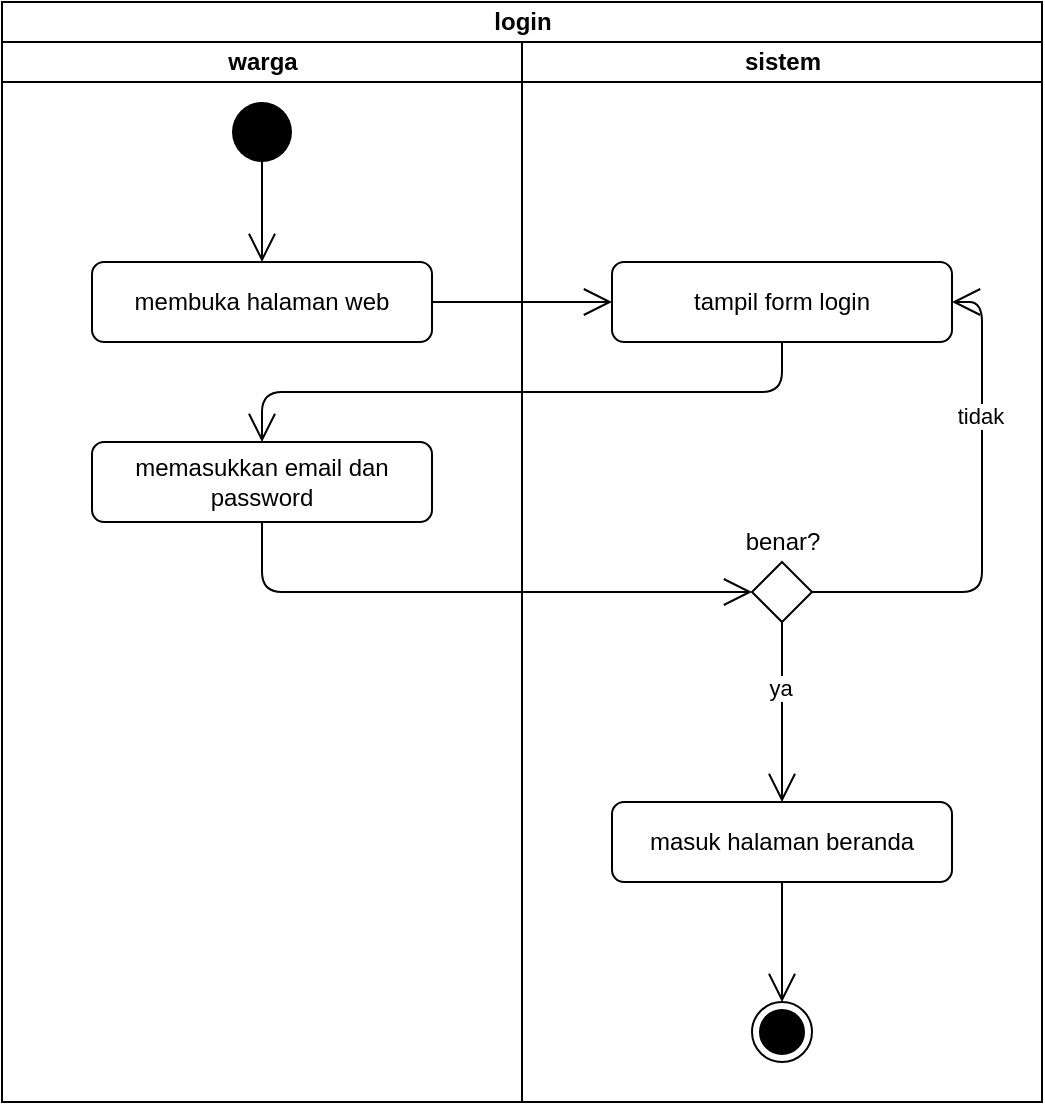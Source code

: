 <mxfile version="13.10.6" type="github" pages="3">
  <diagram id="P1l4AtwmSs6WYeQG2Cq-" name="login">
    <mxGraphModel dx="865" dy="463" grid="1" gridSize="10" guides="1" tooltips="1" connect="1" arrows="1" fold="1" page="1" pageScale="1" pageWidth="827" pageHeight="1169" math="0" shadow="0">
      <root>
        <mxCell id="0" />
        <mxCell id="1" parent="0" />
        <mxCell id="mSNc6DCKcYe2GIicLUqM-34" value="login" style="swimlane;html=1;childLayout=stackLayout;resizeParent=1;resizeParentMax=0;startSize=20;" vertex="1" parent="1">
          <mxGeometry x="270" y="250" width="520" height="550" as="geometry">
            <mxRectangle x="270" y="250" width="60" height="20" as="alternateBounds" />
          </mxGeometry>
        </mxCell>
        <mxCell id="mSNc6DCKcYe2GIicLUqM-35" value="warga" style="swimlane;html=1;startSize=20;" vertex="1" parent="mSNc6DCKcYe2GIicLUqM-34">
          <mxGeometry y="20" width="260" height="530" as="geometry" />
        </mxCell>
        <mxCell id="mSNc6DCKcYe2GIicLUqM-1" value="" style="ellipse;fillColor=#000000;strokeColor=none;" vertex="1" parent="mSNc6DCKcYe2GIicLUqM-35">
          <mxGeometry x="115" y="30" width="30" height="30" as="geometry" />
        </mxCell>
        <mxCell id="mSNc6DCKcYe2GIicLUqM-4" value="" style="endArrow=open;endFill=1;endSize=12;html=1;exitX=0.5;exitY=1;exitDx=0;exitDy=0;entryX=0.5;entryY=0;entryDx=0;entryDy=0;" edge="1" parent="mSNc6DCKcYe2GIicLUqM-35" source="mSNc6DCKcYe2GIicLUqM-1" target="mSNc6DCKcYe2GIicLUqM-3">
          <mxGeometry width="160" relative="1" as="geometry">
            <mxPoint x="105" y="280" as="sourcePoint" />
            <mxPoint x="130" y="110" as="targetPoint" />
          </mxGeometry>
        </mxCell>
        <mxCell id="mSNc6DCKcYe2GIicLUqM-3" value="membuka halaman web" style="shape=rect;html=1;rounded=1;whiteSpace=wrap;align=center;" vertex="1" parent="mSNc6DCKcYe2GIicLUqM-35">
          <mxGeometry x="45" y="110" width="170" height="40" as="geometry" />
        </mxCell>
        <mxCell id="mSNc6DCKcYe2GIicLUqM-7" value="memasukkan email dan password" style="shape=rect;html=1;rounded=1;whiteSpace=wrap;align=center;" vertex="1" parent="mSNc6DCKcYe2GIicLUqM-35">
          <mxGeometry x="45" y="200" width="170" height="40" as="geometry" />
        </mxCell>
        <mxCell id="mSNc6DCKcYe2GIicLUqM-36" value="sistem" style="swimlane;html=1;startSize=20;" vertex="1" parent="mSNc6DCKcYe2GIicLUqM-34">
          <mxGeometry x="260" y="20" width="260" height="530" as="geometry" />
        </mxCell>
        <mxCell id="mSNc6DCKcYe2GIicLUqM-38" value="tampil form login" style="shape=rect;html=1;rounded=1;whiteSpace=wrap;align=center;" vertex="1" parent="mSNc6DCKcYe2GIicLUqM-36">
          <mxGeometry x="45" y="110" width="170" height="40" as="geometry" />
        </mxCell>
        <mxCell id="mSNc6DCKcYe2GIicLUqM-5" value="" style="rhombus;" vertex="1" parent="mSNc6DCKcYe2GIicLUqM-36">
          <mxGeometry x="115" y="260" width="30" height="30" as="geometry" />
        </mxCell>
        <mxCell id="mSNc6DCKcYe2GIicLUqM-20" value="benar?" style="text;html=1;align=center;verticalAlign=middle;resizable=0;points=[];autosize=1;" vertex="1" parent="mSNc6DCKcYe2GIicLUqM-36">
          <mxGeometry x="105" y="240" width="50" height="20" as="geometry" />
        </mxCell>
        <mxCell id="mSNc6DCKcYe2GIicLUqM-39" value="" style="endArrow=open;endFill=1;endSize=12;html=1;exitX=1;exitY=0.5;exitDx=0;exitDy=0;edgeStyle=elbowEdgeStyle;" edge="1" parent="mSNc6DCKcYe2GIicLUqM-36" source="mSNc6DCKcYe2GIicLUqM-5">
          <mxGeometry width="160" relative="1" as="geometry">
            <mxPoint x="150" y="470" as="sourcePoint" />
            <mxPoint x="215" y="130" as="targetPoint" />
            <Array as="points">
              <mxPoint x="230" y="210" />
            </Array>
          </mxGeometry>
        </mxCell>
        <mxCell id="mSNc6DCKcYe2GIicLUqM-40" value="tidak" style="edgeLabel;html=1;align=center;verticalAlign=middle;resizable=0;points=[];" vertex="1" connectable="0" parent="mSNc6DCKcYe2GIicLUqM-39">
          <mxGeometry x="0.414" y="1" relative="1" as="geometry">
            <mxPoint as="offset" />
          </mxGeometry>
        </mxCell>
        <mxCell id="mSNc6DCKcYe2GIicLUqM-11" value="masuk halaman beranda" style="shape=rect;html=1;rounded=1;whiteSpace=wrap;align=center;" vertex="1" parent="mSNc6DCKcYe2GIicLUqM-36">
          <mxGeometry x="45" y="380" width="170" height="40" as="geometry" />
        </mxCell>
        <mxCell id="mSNc6DCKcYe2GIicLUqM-42" value="" style="endArrow=open;endFill=1;endSize=12;html=1;exitX=0.5;exitY=1;exitDx=0;exitDy=0;entryX=0.5;entryY=0;entryDx=0;entryDy=0;elbow=vertical;" edge="1" parent="mSNc6DCKcYe2GIicLUqM-36" source="mSNc6DCKcYe2GIicLUqM-5" target="mSNc6DCKcYe2GIicLUqM-11">
          <mxGeometry width="160" relative="1" as="geometry">
            <mxPoint x="150" y="500" as="sourcePoint" />
            <mxPoint x="395" y="535" as="targetPoint" />
          </mxGeometry>
        </mxCell>
        <mxCell id="mSNc6DCKcYe2GIicLUqM-43" value="ya" style="edgeLabel;html=1;align=center;verticalAlign=middle;resizable=0;points=[];" vertex="1" connectable="0" parent="mSNc6DCKcYe2GIicLUqM-42">
          <mxGeometry x="-0.274" y="-1" relative="1" as="geometry">
            <mxPoint as="offset" />
          </mxGeometry>
        </mxCell>
        <mxCell id="CRTFlkZgov-Sdi3ET4QS-1" value="" style="ellipse;html=1;shape=endState;fillColor=#000000;strokeColor=#000000;" vertex="1" parent="mSNc6DCKcYe2GIicLUqM-36">
          <mxGeometry x="115" y="480" width="30" height="30" as="geometry" />
        </mxCell>
        <mxCell id="CRTFlkZgov-Sdi3ET4QS-3" value="" style="endArrow=open;endFill=1;endSize=12;html=1;exitX=0.5;exitY=1;exitDx=0;exitDy=0;entryX=0.5;entryY=0;entryDx=0;entryDy=0;" edge="1" parent="mSNc6DCKcYe2GIicLUqM-36" source="mSNc6DCKcYe2GIicLUqM-11" target="CRTFlkZgov-Sdi3ET4QS-1">
          <mxGeometry width="160" relative="1" as="geometry">
            <mxPoint x="-160" y="570" as="sourcePoint" />
            <mxPoint y="570" as="targetPoint" />
          </mxGeometry>
        </mxCell>
        <mxCell id="mSNc6DCKcYe2GIicLUqM-8" value="" style="endArrow=open;endFill=1;endSize=12;html=1;exitX=1;exitY=0.5;exitDx=0;exitDy=0;entryX=0;entryY=0.5;entryDx=0;entryDy=0;" edge="1" parent="mSNc6DCKcYe2GIicLUqM-34" source="mSNc6DCKcYe2GIicLUqM-3" target="mSNc6DCKcYe2GIicLUqM-38">
          <mxGeometry width="160" relative="1" as="geometry">
            <mxPoint x="95" y="170" as="sourcePoint" />
            <mxPoint x="95" y="220" as="targetPoint" />
          </mxGeometry>
        </mxCell>
        <mxCell id="mSNc6DCKcYe2GIicLUqM-6" value="" style="endArrow=open;endFill=1;endSize=12;html=1;entryX=0.5;entryY=0;entryDx=0;entryDy=0;exitX=0.5;exitY=1;exitDx=0;exitDy=0;edgeStyle=elbowEdgeStyle;elbow=vertical;" edge="1" parent="mSNc6DCKcYe2GIicLUqM-34" source="mSNc6DCKcYe2GIicLUqM-38" target="mSNc6DCKcYe2GIicLUqM-7">
          <mxGeometry width="160" relative="1" as="geometry">
            <mxPoint x="95" y="260" as="sourcePoint" />
            <mxPoint x="105" y="140" as="targetPoint" />
          </mxGeometry>
        </mxCell>
        <mxCell id="mSNc6DCKcYe2GIicLUqM-16" value="" style="endArrow=open;endFill=1;endSize=12;html=1;exitX=0.5;exitY=1;exitDx=0;exitDy=0;entryX=0;entryY=0.5;entryDx=0;entryDy=0;edgeStyle=elbowEdgeStyle;elbow=vertical;" edge="1" source="mSNc6DCKcYe2GIicLUqM-7" target="mSNc6DCKcYe2GIicLUqM-5" parent="mSNc6DCKcYe2GIicLUqM-34">
          <mxGeometry width="160" relative="1" as="geometry">
            <mxPoint x="519" y="270" as="sourcePoint" />
            <mxPoint x="95" y="400" as="targetPoint" />
            <Array as="points">
              <mxPoint x="250" y="295" />
            </Array>
          </mxGeometry>
        </mxCell>
      </root>
    </mxGraphModel>
  </diagram>
  <diagram id="YOOapaL96-Tt6NSXVp3V" name="pendataan">
    <mxGraphModel dx="1038" dy="1725" grid="1" gridSize="10" guides="1" tooltips="1" connect="1" arrows="1" fold="1" page="1" pageScale="1" pageWidth="827" pageHeight="1169" math="0" shadow="0">
      <root>
        <mxCell id="VSjCJC4euqaZ8-e5CSKN-0" />
        <mxCell id="VSjCJC4euqaZ8-e5CSKN-1" parent="VSjCJC4euqaZ8-e5CSKN-0" />
        <mxCell id="VSjCJC4euqaZ8-e5CSKN-2" value="pendataan" style="swimlane;html=1;childLayout=stackLayout;resizeParent=1;resizeParentMax=0;startSize=20;" vertex="1" parent="VSjCJC4euqaZ8-e5CSKN-1">
          <mxGeometry x="240" y="-50" width="700" height="800" as="geometry" />
        </mxCell>
        <mxCell id="VSjCJC4euqaZ8-e5CSKN-3" value="warga" style="swimlane;html=1;startSize=20;" vertex="1" parent="VSjCJC4euqaZ8-e5CSKN-2">
          <mxGeometry y="20" width="270" height="780" as="geometry" />
        </mxCell>
        <mxCell id="4o0Wy-b1NMQ2TcVA-PpA-0" value="" style="ellipse;fillColor=#000000;strokeColor=none;" vertex="1" parent="VSjCJC4euqaZ8-e5CSKN-3">
          <mxGeometry x="110" y="30" width="30" height="30" as="geometry" />
        </mxCell>
        <mxCell id="4o0Wy-b1NMQ2TcVA-PpA-1" value="masuk halaman beranda" style="shape=rect;html=1;rounded=1;whiteSpace=wrap;align=center;" vertex="1" parent="VSjCJC4euqaZ8-e5CSKN-3">
          <mxGeometry x="47.5" y="100" width="155" height="40" as="geometry" />
        </mxCell>
        <mxCell id="4o0Wy-b1NMQ2TcVA-PpA-2" value="" style="endArrow=open;endFill=1;endSize=12;html=1;exitX=0.5;exitY=1;exitDx=0;exitDy=0;entryX=0.5;entryY=0;entryDx=0;entryDy=0;" edge="1" parent="VSjCJC4euqaZ8-e5CSKN-3" source="4o0Wy-b1NMQ2TcVA-PpA-0" target="4o0Wy-b1NMQ2TcVA-PpA-1">
          <mxGeometry width="160" relative="1" as="geometry">
            <mxPoint x="50" y="340" as="sourcePoint" />
            <mxPoint x="210" y="340" as="targetPoint" />
          </mxGeometry>
        </mxCell>
        <mxCell id="fLzw37gGoa5K4S7n3afN-6" value="masukkan data" style="html=1;align=center;verticalAlign=top;rounded=1;absoluteArcSize=1;arcSize=10;dashed=0;whiteSpace=wrap;" vertex="1" parent="VSjCJC4euqaZ8-e5CSKN-3">
          <mxGeometry x="62.5" y="276" width="140" height="40" as="geometry" />
        </mxCell>
        <mxCell id="fLzw37gGoa5K4S7n3afN-8" value="kirim data" style="html=1;align=center;verticalAlign=top;rounded=1;absoluteArcSize=1;arcSize=10;dashed=0;whiteSpace=wrap;" vertex="1" parent="VSjCJC4euqaZ8-e5CSKN-3">
          <mxGeometry x="62.5" y="366" width="140" height="40" as="geometry" />
        </mxCell>
        <mxCell id="fLzw37gGoa5K4S7n3afN-10" value="" style="endArrow=open;endFill=1;endSize=12;html=1;exitX=0.5;exitY=1;exitDx=0;exitDy=0;entryX=0.5;entryY=0;entryDx=0;entryDy=0;" edge="1" parent="VSjCJC4euqaZ8-e5CSKN-3" source="fLzw37gGoa5K4S7n3afN-6" target="fLzw37gGoa5K4S7n3afN-8">
          <mxGeometry width="160" relative="1" as="geometry">
            <mxPoint x="560" y="346" as="sourcePoint" />
            <mxPoint x="472.5" y="346" as="targetPoint" />
          </mxGeometry>
        </mxCell>
        <mxCell id="fLzw37gGoa5K4S7n3afN-19" value="" style="ellipse;html=1;shape=endState;fillColor=#000000;strokeColor=#000000;" vertex="1" parent="VSjCJC4euqaZ8-e5CSKN-3">
          <mxGeometry x="117.5" y="656" width="30" height="30" as="geometry" />
        </mxCell>
        <mxCell id="4MG4baAXTeGthbNdgmhY-0" value="menerima email konfirmasi" style="html=1;align=center;verticalAlign=top;rounded=1;absoluteArcSize=1;arcSize=10;dashed=0;whiteSpace=wrap;" vertex="1" parent="VSjCJC4euqaZ8-e5CSKN-3">
          <mxGeometry x="62.5" y="566" width="140" height="40" as="geometry" />
        </mxCell>
        <mxCell id="4MG4baAXTeGthbNdgmhY-4" value="" style="endArrow=open;endFill=1;endSize=12;html=1;exitX=0.5;exitY=1;exitDx=0;exitDy=0;entryX=0.5;entryY=0;entryDx=0;entryDy=0;" edge="1" parent="VSjCJC4euqaZ8-e5CSKN-3" source="4MG4baAXTeGthbNdgmhY-0" target="fLzw37gGoa5K4S7n3afN-19">
          <mxGeometry width="160" relative="1" as="geometry">
            <mxPoint x="560" y="636" as="sourcePoint" />
            <mxPoint x="472.5" y="636" as="targetPoint" />
          </mxGeometry>
        </mxCell>
        <mxCell id="VSjCJC4euqaZ8-e5CSKN-4" value="sistem" style="swimlane;html=1;startSize=20;" vertex="1" parent="VSjCJC4euqaZ8-e5CSKN-2">
          <mxGeometry x="270" y="20" width="220" height="780" as="geometry" />
        </mxCell>
        <mxCell id="fLzw37gGoa5K4S7n3afN-0" value="" style="rhombus;" vertex="1" parent="VSjCJC4euqaZ8-e5CSKN-4">
          <mxGeometry x="95" y="201" width="30" height="30" as="geometry" />
        </mxCell>
        <mxCell id="fLzw37gGoa5K4S7n3afN-1" value="update data?" style="text;html=1;align=center;verticalAlign=middle;resizable=0;points=[];autosize=1;" vertex="1" parent="VSjCJC4euqaZ8-e5CSKN-4">
          <mxGeometry x="130" y="206" width="90" height="20" as="geometry" />
        </mxCell>
        <mxCell id="fLzw37gGoa5K4S7n3afN-4" value="tampilkan form update data" style="html=1;align=center;verticalAlign=top;rounded=1;absoluteArcSize=1;arcSize=10;dashed=0;whiteSpace=wrap;" vertex="1" parent="VSjCJC4euqaZ8-e5CSKN-4">
          <mxGeometry x="40" y="276" width="140" height="40" as="geometry" />
        </mxCell>
        <mxCell id="fLzw37gGoa5K4S7n3afN-5" value="" style="endArrow=open;endFill=1;endSize=12;html=1;exitX=0.5;exitY=1;exitDx=0;exitDy=0;entryX=0.5;entryY=0;entryDx=0;entryDy=0;" edge="1" parent="VSjCJC4euqaZ8-e5CSKN-4" source="fLzw37gGoa5K4S7n3afN-0" target="fLzw37gGoa5K4S7n3afN-4">
          <mxGeometry width="160" relative="1" as="geometry">
            <mxPoint x="222.5" y="266" as="sourcePoint" />
            <mxPoint x="365" y="266" as="targetPoint" />
          </mxGeometry>
        </mxCell>
        <mxCell id="4MG4baAXTeGthbNdgmhY-5" value="ya" style="edgeLabel;html=1;align=center;verticalAlign=middle;resizable=0;points=[];" vertex="1" connectable="0" parent="fLzw37gGoa5K4S7n3afN-5">
          <mxGeometry x="-0.502" y="1" relative="1" as="geometry">
            <mxPoint as="offset" />
          </mxGeometry>
        </mxCell>
        <mxCell id="fLzw37gGoa5K4S7n3afN-9" value="simpan perubahan data" style="html=1;align=center;verticalAlign=top;rounded=1;absoluteArcSize=1;arcSize=10;dashed=0;whiteSpace=wrap;" vertex="1" parent="VSjCJC4euqaZ8-e5CSKN-4">
          <mxGeometry x="40" y="566" width="140" height="40" as="geometry" />
        </mxCell>
        <mxCell id="fLzw37gGoa5K4S7n3afN-3" value="proses update data" style="shape=rect;html=1;rounded=1;whiteSpace=wrap;align=center;" vertex="1" parent="VSjCJC4euqaZ8-e5CSKN-4">
          <mxGeometry x="32.5" y="366" width="155" height="40" as="geometry" />
        </mxCell>
        <mxCell id="fLzw37gGoa5K4S7n3afN-14" value="" style="rhombus;" vertex="1" parent="VSjCJC4euqaZ8-e5CSKN-4">
          <mxGeometry x="95" y="456" width="30" height="30" as="geometry" />
        </mxCell>
        <mxCell id="fLzw37gGoa5K4S7n3afN-16" value="valid?" style="text;html=1;align=center;verticalAlign=middle;resizable=0;points=[];autosize=1;" vertex="1" parent="VSjCJC4euqaZ8-e5CSKN-4">
          <mxGeometry x="85" y="436" width="50" height="20" as="geometry" />
        </mxCell>
        <mxCell id="fLzw37gGoa5K4S7n3afN-17" value="" style="endArrow=open;endFill=1;endSize=12;html=1;exitX=0.5;exitY=1;exitDx=0;exitDy=0;entryX=0.5;entryY=0;entryDx=0;entryDy=0;" edge="1" parent="VSjCJC4euqaZ8-e5CSKN-4" source="fLzw37gGoa5K4S7n3afN-14" target="fLzw37gGoa5K4S7n3afN-9">
          <mxGeometry width="160" relative="1" as="geometry">
            <mxPoint x="222.5" y="436" as="sourcePoint" />
            <mxPoint x="302.5" y="436" as="targetPoint" />
          </mxGeometry>
        </mxCell>
        <mxCell id="fLzw37gGoa5K4S7n3afN-18" value="ya" style="edgeLabel;html=1;align=center;verticalAlign=middle;resizable=0;points=[];" vertex="1" connectable="0" parent="fLzw37gGoa5K4S7n3afN-17">
          <mxGeometry x="-0.245" y="2" relative="1" as="geometry">
            <mxPoint x="-2" as="offset" />
          </mxGeometry>
        </mxCell>
        <mxCell id="4MG4baAXTeGthbNdgmhY-6" value="tampilkan halaman beranda" style="shape=rect;html=1;rounded=1;whiteSpace=wrap;align=center;" vertex="1" parent="VSjCJC4euqaZ8-e5CSKN-4">
          <mxGeometry x="32.5" y="100" width="155" height="40" as="geometry" />
        </mxCell>
        <mxCell id="4MG4baAXTeGthbNdgmhY-7" value="" style="endArrow=open;endFill=1;endSize=12;html=1;entryX=0.5;entryY=0;entryDx=0;entryDy=0;exitX=0.5;exitY=1;exitDx=0;exitDy=0;" edge="1" parent="VSjCJC4euqaZ8-e5CSKN-4" source="4MG4baAXTeGthbNdgmhY-6" target="fLzw37gGoa5K4S7n3afN-0">
          <mxGeometry width="160" relative="1" as="geometry">
            <mxPoint x="182.5" y="80" as="sourcePoint" />
            <mxPoint x="282.5" y="80" as="targetPoint" />
          </mxGeometry>
        </mxCell>
        <mxCell id="4MG4baAXTeGthbNdgmhY-8" value="" style="endArrow=open;endFill=1;endSize=12;html=1;entryX=0.25;entryY=1;entryDx=0;entryDy=0;exitX=0;exitY=0.5;exitDx=0;exitDy=0;edgeStyle=orthogonalEdgeStyle;" edge="1" parent="VSjCJC4euqaZ8-e5CSKN-4" source="fLzw37gGoa5K4S7n3afN-0" target="4MG4baAXTeGthbNdgmhY-6">
          <mxGeometry width="160" relative="1" as="geometry">
            <mxPoint x="630" y="120" as="sourcePoint" />
            <mxPoint x="630" y="181" as="targetPoint" />
          </mxGeometry>
        </mxCell>
        <mxCell id="4MG4baAXTeGthbNdgmhY-9" value="tidak" style="edgeLabel;html=1;align=center;verticalAlign=middle;resizable=0;points=[];" vertex="1" connectable="0" parent="4MG4baAXTeGthbNdgmhY-8">
          <mxGeometry x="-0.055" y="1" relative="1" as="geometry">
            <mxPoint as="offset" />
          </mxGeometry>
        </mxCell>
        <mxCell id="VSjCJC4euqaZ8-e5CSKN-5" value="petugas" style="swimlane;html=1;startSize=20;" vertex="1" parent="VSjCJC4euqaZ8-e5CSKN-2">
          <mxGeometry x="490" y="20" width="210" height="780" as="geometry" />
        </mxCell>
        <mxCell id="fLzw37gGoa5K4S7n3afN-11" value="konfirmasi dan validasi update data" style="shape=rect;html=1;rounded=1;whiteSpace=wrap;align=center;" vertex="1" parent="VSjCJC4euqaZ8-e5CSKN-5">
          <mxGeometry x="27.5" y="366" width="155" height="40" as="geometry" />
        </mxCell>
        <mxCell id="fLzw37gGoa5K4S7n3afN-2" value="" style="endArrow=open;endFill=1;endSize=12;html=1;entryX=0;entryY=0.5;entryDx=0;entryDy=0;exitX=1;exitY=0.5;exitDx=0;exitDy=0;" edge="1" parent="VSjCJC4euqaZ8-e5CSKN-2" source="4o0Wy-b1NMQ2TcVA-PpA-1" target="4MG4baAXTeGthbNdgmhY-6">
          <mxGeometry width="160" relative="1" as="geometry">
            <mxPoint x="230" y="236" as="sourcePoint" />
            <mxPoint x="395" y="286" as="targetPoint" />
          </mxGeometry>
        </mxCell>
        <mxCell id="fLzw37gGoa5K4S7n3afN-7" value="" style="endArrow=open;endFill=1;endSize=12;html=1;exitX=0;exitY=0.5;exitDx=0;exitDy=0;entryX=1;entryY=0.5;entryDx=0;entryDy=0;" edge="1" parent="VSjCJC4euqaZ8-e5CSKN-2" source="fLzw37gGoa5K4S7n3afN-4" target="fLzw37gGoa5K4S7n3afN-6">
          <mxGeometry width="160" relative="1" as="geometry">
            <mxPoint x="880" y="321" as="sourcePoint" />
            <mxPoint x="880" y="366" as="targetPoint" />
          </mxGeometry>
        </mxCell>
        <mxCell id="fLzw37gGoa5K4S7n3afN-12" value="" style="endArrow=open;endFill=1;endSize=12;html=1;exitX=1;exitY=0.5;exitDx=0;exitDy=0;entryX=0;entryY=0.5;entryDx=0;entryDy=0;" edge="1" parent="VSjCJC4euqaZ8-e5CSKN-2" source="fLzw37gGoa5K4S7n3afN-8" target="fLzw37gGoa5K4S7n3afN-3">
          <mxGeometry width="160" relative="1" as="geometry">
            <mxPoint x="402.5" y="406" as="sourcePoint" />
            <mxPoint x="402.5" y="456" as="targetPoint" />
          </mxGeometry>
        </mxCell>
        <mxCell id="fLzw37gGoa5K4S7n3afN-13" value="" style="endArrow=open;endFill=1;endSize=12;html=1;exitX=1;exitY=0.5;exitDx=0;exitDy=0;entryX=0;entryY=0.5;entryDx=0;entryDy=0;" edge="1" parent="VSjCJC4euqaZ8-e5CSKN-2" source="fLzw37gGoa5K4S7n3afN-3" target="fLzw37gGoa5K4S7n3afN-11">
          <mxGeometry width="160" relative="1" as="geometry">
            <mxPoint x="472.5" y="456" as="sourcePoint" />
            <mxPoint x="552.5" y="456" as="targetPoint" />
          </mxGeometry>
        </mxCell>
        <mxCell id="fLzw37gGoa5K4S7n3afN-15" value="" style="endArrow=open;endFill=1;endSize=12;html=1;exitX=0.5;exitY=1;exitDx=0;exitDy=0;entryX=1;entryY=0.5;entryDx=0;entryDy=0;edgeStyle=elbowEdgeStyle;elbow=vertical;" edge="1" parent="VSjCJC4euqaZ8-e5CSKN-2" source="fLzw37gGoa5K4S7n3afN-11" target="fLzw37gGoa5K4S7n3afN-14">
          <mxGeometry width="160" relative="1" as="geometry">
            <mxPoint x="707.5" y="456" as="sourcePoint" />
            <mxPoint x="767.5" y="456" as="targetPoint" />
            <Array as="points">
              <mxPoint x="490" y="491" />
            </Array>
          </mxGeometry>
        </mxCell>
        <mxCell id="4MG4baAXTeGthbNdgmhY-1" value="" style="endArrow=open;endFill=1;endSize=12;html=1;exitX=0;exitY=0.5;exitDx=0;exitDy=0;entryX=0.5;entryY=0;entryDx=0;entryDy=0;edgeStyle=elbowEdgeStyle;elbow=vertical;" edge="1" parent="VSjCJC4euqaZ8-e5CSKN-2" source="fLzw37gGoa5K4S7n3afN-14" target="4MG4baAXTeGthbNdgmhY-0">
          <mxGeometry width="160" relative="1" as="geometry">
            <mxPoint x="845" y="476" as="sourcePoint" />
            <mxPoint x="645" y="541" as="targetPoint" />
            <Array as="points">
              <mxPoint x="200" y="491" />
              <mxPoint x="500" y="501" />
            </Array>
          </mxGeometry>
        </mxCell>
        <mxCell id="4MG4baAXTeGthbNdgmhY-2" value="tidak" style="edgeLabel;html=1;align=center;verticalAlign=middle;resizable=0;points=[];" vertex="1" connectable="0" parent="4MG4baAXTeGthbNdgmhY-1">
          <mxGeometry x="-0.092" y="-1" relative="1" as="geometry">
            <mxPoint as="offset" />
          </mxGeometry>
        </mxCell>
        <mxCell id="4MG4baAXTeGthbNdgmhY-3" value="" style="endArrow=open;endFill=1;endSize=12;html=1;exitX=0;exitY=0.5;exitDx=0;exitDy=0;entryX=1;entryY=0.5;entryDx=0;entryDy=0;" edge="1" parent="VSjCJC4euqaZ8-e5CSKN-2" source="fLzw37gGoa5K4S7n3afN-9" target="4MG4baAXTeGthbNdgmhY-0">
          <mxGeometry width="160" relative="1" as="geometry">
            <mxPoint x="472.5" y="456" as="sourcePoint" />
            <mxPoint x="552.5" y="456" as="targetPoint" />
          </mxGeometry>
        </mxCell>
      </root>
    </mxGraphModel>
  </diagram>
  <diagram id="2PXHmPwAHU7z0NqkiP1E" name="Page-3">
    <mxGraphModel dx="1038" dy="556" grid="1" gridSize="10" guides="1" tooltips="1" connect="1" arrows="1" fold="1" page="1" pageScale="1" pageWidth="827" pageHeight="1169" math="0" shadow="0">
      <root>
        <mxCell id="skdHdp_aQKuJLvxAYtiH-0" />
        <mxCell id="skdHdp_aQKuJLvxAYtiH-1" parent="skdHdp_aQKuJLvxAYtiH-0" />
        <mxCell id="C9NFO6uAGSOX7Kav4PSM-0" value="pengajuan" style="swimlane;html=1;childLayout=stackLayout;resizeParent=1;resizeParentMax=0;startSize=20;" vertex="1" parent="skdHdp_aQKuJLvxAYtiH-1">
          <mxGeometry x="160" width="800" height="1040" as="geometry" />
        </mxCell>
        <mxCell id="C9NFO6uAGSOX7Kav4PSM-30" value="" style="endArrow=open;endFill=1;endSize=12;html=1;exitX=0;exitY=0.5;exitDx=0;exitDy=0;entryX=1;entryY=0.5;entryDx=0;entryDy=0;" edge="1" parent="C9NFO6uAGSOX7Kav4PSM-0" source="C9NFO6uAGSOX7Kav4PSM-14" target="C9NFO6uAGSOX7Kav4PSM-5">
          <mxGeometry width="160" relative="1" as="geometry">
            <mxPoint x="877.5" y="665" as="sourcePoint" />
            <mxPoint x="877.5" y="710" as="targetPoint" />
          </mxGeometry>
        </mxCell>
        <mxCell id="C9NFO6uAGSOX7Kav4PSM-31" value="" style="endArrow=open;endFill=1;endSize=12;html=1;exitX=1;exitY=0.5;exitDx=0;exitDy=0;entryX=0;entryY=0.5;entryDx=0;entryDy=0;" edge="1" parent="C9NFO6uAGSOX7Kav4PSM-0" source="C9NFO6uAGSOX7Kav4PSM-6" target="C9NFO6uAGSOX7Kav4PSM-18">
          <mxGeometry width="160" relative="1" as="geometry">
            <mxPoint x="400" y="750" as="sourcePoint" />
            <mxPoint x="400" y="800" as="targetPoint" />
          </mxGeometry>
        </mxCell>
        <mxCell id="C9NFO6uAGSOX7Kav4PSM-32" value="" style="endArrow=open;endFill=1;endSize=12;html=1;exitX=1;exitY=0.5;exitDx=0;exitDy=0;entryX=0;entryY=0.5;entryDx=0;entryDy=0;" edge="1" parent="C9NFO6uAGSOX7Kav4PSM-0" source="C9NFO6uAGSOX7Kav4PSM-18" target="C9NFO6uAGSOX7Kav4PSM-28">
          <mxGeometry width="160" relative="1" as="geometry">
            <mxPoint x="470" y="800" as="sourcePoint" />
            <mxPoint x="550" y="800" as="targetPoint" />
          </mxGeometry>
        </mxCell>
        <mxCell id="C9NFO6uAGSOX7Kav4PSM-33" value="" style="endArrow=open;endFill=1;endSize=12;html=1;exitX=0.5;exitY=1;exitDx=0;exitDy=0;entryX=1;entryY=0.5;entryDx=0;entryDy=0;edgeStyle=elbowEdgeStyle;elbow=vertical;" edge="1" parent="C9NFO6uAGSOX7Kav4PSM-0" source="C9NFO6uAGSOX7Kav4PSM-28" target="C9NFO6uAGSOX7Kav4PSM-9">
          <mxGeometry width="160" relative="1" as="geometry">
            <mxPoint x="705" y="800" as="sourcePoint" />
            <mxPoint x="392.5" y="835" as="targetPoint" />
            <Array as="points">
              <mxPoint x="460" y="845" />
              <mxPoint x="487.5" y="835" />
            </Array>
          </mxGeometry>
        </mxCell>
        <mxCell id="C9NFO6uAGSOX7Kav4PSM-1" value="warga" style="swimlane;html=1;startSize=20;" vertex="1" parent="C9NFO6uAGSOX7Kav4PSM-0">
          <mxGeometry y="20" width="270" height="1020" as="geometry" />
        </mxCell>
        <mxCell id="C9NFO6uAGSOX7Kav4PSM-2" value="" style="ellipse;fillColor=#000000;strokeColor=none;" vertex="1" parent="C9NFO6uAGSOX7Kav4PSM-1">
          <mxGeometry x="110" y="30" width="30" height="30" as="geometry" />
        </mxCell>
        <mxCell id="C9NFO6uAGSOX7Kav4PSM-3" value="masuk halaman beranda" style="shape=rect;html=1;rounded=1;whiteSpace=wrap;align=center;" vertex="1" parent="C9NFO6uAGSOX7Kav4PSM-1">
          <mxGeometry x="47.5" y="100" width="155" height="40" as="geometry" />
        </mxCell>
        <mxCell id="C9NFO6uAGSOX7Kav4PSM-4" value="" style="endArrow=open;endFill=1;endSize=12;html=1;exitX=0.5;exitY=1;exitDx=0;exitDy=0;entryX=0.5;entryY=0;entryDx=0;entryDy=0;" edge="1" parent="C9NFO6uAGSOX7Kav4PSM-1" source="C9NFO6uAGSOX7Kav4PSM-2" target="C9NFO6uAGSOX7Kav4PSM-3">
          <mxGeometry width="160" relative="1" as="geometry">
            <mxPoint x="50" y="340" as="sourcePoint" />
            <mxPoint x="210" y="340" as="targetPoint" />
          </mxGeometry>
        </mxCell>
        <mxCell id="C9NFO6uAGSOX7Kav4PSM-5" value="masukkan data pengajuan surat" style="html=1;align=center;verticalAlign=top;rounded=1;absoluteArcSize=1;arcSize=10;dashed=0;whiteSpace=wrap;" vertex="1" parent="C9NFO6uAGSOX7Kav4PSM-1">
          <mxGeometry x="60" y="620" width="140" height="40" as="geometry" />
        </mxCell>
        <mxCell id="C9NFO6uAGSOX7Kav4PSM-6" value="kirim data" style="html=1;align=center;verticalAlign=top;rounded=1;absoluteArcSize=1;arcSize=10;dashed=0;whiteSpace=wrap;" vertex="1" parent="C9NFO6uAGSOX7Kav4PSM-1">
          <mxGeometry x="60" y="710" width="140" height="40" as="geometry" />
        </mxCell>
        <mxCell id="C9NFO6uAGSOX7Kav4PSM-7" value="" style="endArrow=open;endFill=1;endSize=12;html=1;exitX=0.5;exitY=1;exitDx=0;exitDy=0;entryX=0.5;entryY=0;entryDx=0;entryDy=0;" edge="1" parent="C9NFO6uAGSOX7Kav4PSM-1" source="C9NFO6uAGSOX7Kav4PSM-5" target="C9NFO6uAGSOX7Kav4PSM-6">
          <mxGeometry width="160" relative="1" as="geometry">
            <mxPoint x="557.5" y="690" as="sourcePoint" />
            <mxPoint x="470" y="690" as="targetPoint" />
          </mxGeometry>
        </mxCell>
        <mxCell id="C9NFO6uAGSOX7Kav4PSM-8" value="" style="ellipse;html=1;shape=endState;fillColor=#000000;strokeColor=#000000;" vertex="1" parent="C9NFO6uAGSOX7Kav4PSM-1">
          <mxGeometry x="115" y="895" width="30" height="30" as="geometry" />
        </mxCell>
        <mxCell id="C9NFO6uAGSOX7Kav4PSM-9" value="menerima surat" style="html=1;align=center;verticalAlign=top;rounded=1;absoluteArcSize=1;arcSize=10;dashed=0;whiteSpace=wrap;" vertex="1" parent="C9NFO6uAGSOX7Kav4PSM-1">
          <mxGeometry x="60" y="805" width="140" height="40" as="geometry" />
        </mxCell>
        <mxCell id="C9NFO6uAGSOX7Kav4PSM-10" value="" style="endArrow=open;endFill=1;endSize=12;html=1;exitX=0.5;exitY=1;exitDx=0;exitDy=0;entryX=0.5;entryY=0;entryDx=0;entryDy=0;" edge="1" parent="C9NFO6uAGSOX7Kav4PSM-1" source="C9NFO6uAGSOX7Kav4PSM-9" target="C9NFO6uAGSOX7Kav4PSM-8">
          <mxGeometry width="160" relative="1" as="geometry">
            <mxPoint x="557.5" y="875" as="sourcePoint" />
            <mxPoint x="470" y="875" as="targetPoint" />
          </mxGeometry>
        </mxCell>
        <mxCell id="C9NFO6uAGSOX7Kav4PSM-38" value="upload surat izin dari RT/RW" style="html=1;align=center;verticalAlign=top;rounded=1;absoluteArcSize=1;arcSize=10;dashed=0;whiteSpace=wrap;" vertex="1" parent="C9NFO6uAGSOX7Kav4PSM-1">
          <mxGeometry x="55" y="290" width="140" height="40" as="geometry" />
        </mxCell>
        <mxCell id="C9NFO6uAGSOX7Kav4PSM-43" value="menerima email konfirmasi" style="html=1;align=center;verticalAlign=top;rounded=1;absoluteArcSize=1;arcSize=10;dashed=0;whiteSpace=wrap;" vertex="1" parent="C9NFO6uAGSOX7Kav4PSM-1">
          <mxGeometry x="60" y="470" width="140" height="40" as="geometry" />
        </mxCell>
        <mxCell id="C9NFO6uAGSOX7Kav4PSM-55" value="" style="rhombus;" vertex="1" parent="C9NFO6uAGSOX7Kav4PSM-1">
          <mxGeometry x="115" y="539.25" width="30" height="30" as="geometry" />
        </mxCell>
        <mxCell id="C9NFO6uAGSOX7Kav4PSM-56" value="terima?" style="text;html=1;align=center;verticalAlign=middle;resizable=0;points=[];autosize=1;" vertex="1" parent="C9NFO6uAGSOX7Kav4PSM-1">
          <mxGeometry x="100" y="569.75" width="60" height="20" as="geometry" />
        </mxCell>
        <mxCell id="C9NFO6uAGSOX7Kav4PSM-58" value="" style="endArrow=open;endFill=1;endSize=12;html=1;entryX=0.5;entryY=0;entryDx=0;entryDy=0;exitX=0.5;exitY=1;exitDx=0;exitDy=0;" edge="1" parent="C9NFO6uAGSOX7Kav4PSM-1" source="C9NFO6uAGSOX7Kav4PSM-43" target="C9NFO6uAGSOX7Kav4PSM-55">
          <mxGeometry width="160" relative="1" as="geometry">
            <mxPoint x="477.5" y="500" as="sourcePoint" />
            <mxPoint x="370" y="500" as="targetPoint" />
          </mxGeometry>
        </mxCell>
        <mxCell id="C9NFO6uAGSOX7Kav4PSM-11" value="sistem" style="swimlane;html=1;startSize=20;" vertex="1" parent="C9NFO6uAGSOX7Kav4PSM-0">
          <mxGeometry x="270" y="20" width="310" height="1020" as="geometry" />
        </mxCell>
        <mxCell id="C9NFO6uAGSOX7Kav4PSM-12" value="" style="rhombus;" vertex="1" parent="C9NFO6uAGSOX7Kav4PSM-11">
          <mxGeometry x="95" y="201" width="30" height="30" as="geometry" />
        </mxCell>
        <mxCell id="C9NFO6uAGSOX7Kav4PSM-13" value="mengajukan pembuatan surat?" style="text;html=1;align=center;verticalAlign=middle;resizable=0;points=[];autosize=1;" vertex="1" parent="C9NFO6uAGSOX7Kav4PSM-11">
          <mxGeometry x="125" y="206" width="180" height="20" as="geometry" />
        </mxCell>
        <mxCell id="C9NFO6uAGSOX7Kav4PSM-14" value="tampilkan form pengajuan surat" style="html=1;align=center;verticalAlign=top;rounded=1;absoluteArcSize=1;arcSize=10;dashed=0;whiteSpace=wrap;" vertex="1" parent="C9NFO6uAGSOX7Kav4PSM-11">
          <mxGeometry x="37.5" y="620" width="140" height="40" as="geometry" />
        </mxCell>
        <mxCell id="C9NFO6uAGSOX7Kav4PSM-15" value="" style="endArrow=open;endFill=1;endSize=12;html=1;exitX=0.5;exitY=1;exitDx=0;exitDy=0;" edge="1" parent="C9NFO6uAGSOX7Kav4PSM-11" source="C9NFO6uAGSOX7Kav4PSM-12">
          <mxGeometry width="160" relative="1" as="geometry">
            <mxPoint x="222.5" y="266" as="sourcePoint" />
            <mxPoint x="108" y="290" as="targetPoint" />
          </mxGeometry>
        </mxCell>
        <mxCell id="C9NFO6uAGSOX7Kav4PSM-16" value="ya" style="edgeLabel;html=1;align=center;verticalAlign=middle;resizable=0;points=[];" vertex="1" connectable="0" parent="C9NFO6uAGSOX7Kav4PSM-15">
          <mxGeometry x="-0.502" y="1" relative="1" as="geometry">
            <mxPoint x="-0.49" y="13.97" as="offset" />
          </mxGeometry>
        </mxCell>
        <mxCell id="C9NFO6uAGSOX7Kav4PSM-18" value="proses pengajuan surat" style="shape=rect;html=1;rounded=1;whiteSpace=wrap;align=center;" vertex="1" parent="C9NFO6uAGSOX7Kav4PSM-11">
          <mxGeometry x="30" y="710" width="155" height="40" as="geometry" />
        </mxCell>
        <mxCell id="C9NFO6uAGSOX7Kav4PSM-23" value="tampilkan halaman beranda" style="shape=rect;html=1;rounded=1;whiteSpace=wrap;align=center;" vertex="1" parent="C9NFO6uAGSOX7Kav4PSM-11">
          <mxGeometry x="32.5" y="100" width="155" height="40" as="geometry" />
        </mxCell>
        <mxCell id="C9NFO6uAGSOX7Kav4PSM-24" value="" style="endArrow=open;endFill=1;endSize=12;html=1;entryX=0.5;entryY=0;entryDx=0;entryDy=0;exitX=0.5;exitY=1;exitDx=0;exitDy=0;" edge="1" parent="C9NFO6uAGSOX7Kav4PSM-11" source="C9NFO6uAGSOX7Kav4PSM-23" target="C9NFO6uAGSOX7Kav4PSM-12">
          <mxGeometry width="160" relative="1" as="geometry">
            <mxPoint x="182.5" y="80" as="sourcePoint" />
            <mxPoint x="282.5" y="80" as="targetPoint" />
          </mxGeometry>
        </mxCell>
        <mxCell id="C9NFO6uAGSOX7Kav4PSM-25" value="" style="endArrow=open;endFill=1;endSize=12;html=1;entryX=0.25;entryY=1;entryDx=0;entryDy=0;exitX=0;exitY=0.5;exitDx=0;exitDy=0;edgeStyle=orthogonalEdgeStyle;" edge="1" parent="C9NFO6uAGSOX7Kav4PSM-11" source="C9NFO6uAGSOX7Kav4PSM-12" target="C9NFO6uAGSOX7Kav4PSM-23">
          <mxGeometry width="160" relative="1" as="geometry">
            <mxPoint x="630" y="120" as="sourcePoint" />
            <mxPoint x="630" y="181" as="targetPoint" />
          </mxGeometry>
        </mxCell>
        <mxCell id="C9NFO6uAGSOX7Kav4PSM-26" value="tidak" style="edgeLabel;html=1;align=center;verticalAlign=middle;resizable=0;points=[];" vertex="1" connectable="0" parent="C9NFO6uAGSOX7Kav4PSM-25">
          <mxGeometry x="-0.055" y="1" relative="1" as="geometry">
            <mxPoint as="offset" />
          </mxGeometry>
        </mxCell>
        <mxCell id="C9NFO6uAGSOX7Kav4PSM-37" value="tampilkan laman upload surat izin dari RT/RW" style="html=1;align=center;verticalAlign=top;rounded=1;absoluteArcSize=1;arcSize=10;dashed=0;whiteSpace=wrap;" vertex="1" parent="C9NFO6uAGSOX7Kav4PSM-11">
          <mxGeometry x="40" y="290" width="140" height="40" as="geometry" />
        </mxCell>
        <mxCell id="C9NFO6uAGSOX7Kav4PSM-40" value="proses surat izin dari RT/RW" style="html=1;align=center;verticalAlign=top;rounded=1;absoluteArcSize=1;arcSize=10;dashed=0;whiteSpace=wrap;" vertex="1" parent="C9NFO6uAGSOX7Kav4PSM-11">
          <mxGeometry x="40" y="380" width="140" height="40" as="geometry" />
        </mxCell>
        <mxCell id="C9NFO6uAGSOX7Kav4PSM-42" value="proses kirim email konfirmasi" style="html=1;align=center;verticalAlign=top;rounded=1;absoluteArcSize=1;arcSize=10;dashed=0;whiteSpace=wrap;" vertex="1" parent="C9NFO6uAGSOX7Kav4PSM-11">
          <mxGeometry x="37.5" y="470" width="140" height="40" as="geometry" />
        </mxCell>
        <mxCell id="C9NFO6uAGSOX7Kav4PSM-27" value="petugas" style="swimlane;html=1;startSize=20;" vertex="1" parent="C9NFO6uAGSOX7Kav4PSM-0">
          <mxGeometry x="580" y="20" width="220" height="1020" as="geometry" />
        </mxCell>
        <mxCell id="C9NFO6uAGSOX7Kav4PSM-28" value="pembuatan surat" style="shape=rect;html=1;rounded=1;whiteSpace=wrap;align=center;" vertex="1" parent="C9NFO6uAGSOX7Kav4PSM-27">
          <mxGeometry x="25" y="710" width="155" height="40" as="geometry" />
        </mxCell>
        <mxCell id="C9NFO6uAGSOX7Kav4PSM-41" value="konfirmasi surat izin dari RT/RW" style="html=1;align=center;verticalAlign=top;rounded=1;absoluteArcSize=1;arcSize=10;dashed=0;whiteSpace=wrap;" vertex="1" parent="C9NFO6uAGSOX7Kav4PSM-27">
          <mxGeometry x="35" y="380" width="140" height="40" as="geometry" />
        </mxCell>
        <mxCell id="C9NFO6uAGSOX7Kav4PSM-29" value="" style="endArrow=open;endFill=1;endSize=12;html=1;entryX=0;entryY=0.5;entryDx=0;entryDy=0;exitX=1;exitY=0.5;exitDx=0;exitDy=0;" edge="1" parent="C9NFO6uAGSOX7Kav4PSM-0" source="C9NFO6uAGSOX7Kav4PSM-3" target="C9NFO6uAGSOX7Kav4PSM-23">
          <mxGeometry width="160" relative="1" as="geometry">
            <mxPoint x="230" y="236" as="sourcePoint" />
            <mxPoint x="395" y="286" as="targetPoint" />
          </mxGeometry>
        </mxCell>
        <mxCell id="C9NFO6uAGSOX7Kav4PSM-39" value="" style="endArrow=open;endFill=1;endSize=12;html=1;entryX=1;entryY=0.5;entryDx=0;entryDy=0;exitX=0;exitY=0.5;exitDx=0;exitDy=0;" edge="1" parent="C9NFO6uAGSOX7Kav4PSM-0" source="C9NFO6uAGSOX7Kav4PSM-37" target="C9NFO6uAGSOX7Kav4PSM-38">
          <mxGeometry width="160" relative="1" as="geometry">
            <mxPoint x="330" y="360" as="sourcePoint" />
            <mxPoint x="370" y="550" as="targetPoint" />
          </mxGeometry>
        </mxCell>
        <mxCell id="C9NFO6uAGSOX7Kav4PSM-45" value="" style="endArrow=open;endFill=1;endSize=12;html=1;entryX=0;entryY=0.5;entryDx=0;entryDy=0;exitX=1;exitY=0.5;exitDx=0;exitDy=0;" edge="1" parent="C9NFO6uAGSOX7Kav4PSM-0" source="C9NFO6uAGSOX7Kav4PSM-40" target="C9NFO6uAGSOX7Kav4PSM-41">
          <mxGeometry width="160" relative="1" as="geometry">
            <mxPoint x="820" y="380" as="sourcePoint" />
            <mxPoint x="820" y="430" as="targetPoint" />
          </mxGeometry>
        </mxCell>
        <mxCell id="C9NFO6uAGSOX7Kav4PSM-44" value="" style="endArrow=open;endFill=1;endSize=12;html=1;entryX=0;entryY=0.5;entryDx=0;entryDy=0;exitX=0.5;exitY=1;exitDx=0;exitDy=0;edgeStyle=elbowEdgeStyle;elbow=vertical;" edge="1" parent="C9NFO6uAGSOX7Kav4PSM-0" source="C9NFO6uAGSOX7Kav4PSM-38" target="C9NFO6uAGSOX7Kav4PSM-40">
          <mxGeometry width="160" relative="1" as="geometry">
            <mxPoint x="480" y="340" as="sourcePoint" />
            <mxPoint x="365" y="340" as="targetPoint" />
            <Array as="points">
              <mxPoint x="220" y="420" />
            </Array>
          </mxGeometry>
        </mxCell>
        <mxCell id="C9NFO6uAGSOX7Kav4PSM-47" value="" style="endArrow=open;endFill=1;endSize=12;html=1;entryX=1;entryY=0.5;entryDx=0;entryDy=0;exitX=0;exitY=0.5;exitDx=0;exitDy=0;" edge="1" parent="C9NFO6uAGSOX7Kav4PSM-0" source="C9NFO6uAGSOX7Kav4PSM-42" target="C9NFO6uAGSOX7Kav4PSM-43">
          <mxGeometry width="160" relative="1" as="geometry">
            <mxPoint x="620" y="430" as="sourcePoint" />
            <mxPoint x="785" y="430" as="targetPoint" />
          </mxGeometry>
        </mxCell>
        <mxCell id="C9NFO6uAGSOX7Kav4PSM-50" value="" style="endArrow=open;endFill=1;endSize=12;html=1;entryX=1;entryY=0.5;entryDx=0;entryDy=0;exitX=0.5;exitY=1;exitDx=0;exitDy=0;edgeStyle=elbowEdgeStyle;" edge="1" parent="C9NFO6uAGSOX7Kav4PSM-0" source="C9NFO6uAGSOX7Kav4PSM-41" target="C9NFO6uAGSOX7Kav4PSM-42">
          <mxGeometry width="160" relative="1" as="geometry">
            <mxPoint x="620" y="430" as="sourcePoint" />
            <mxPoint x="685" y="495" as="targetPoint" />
            <Array as="points">
              <mxPoint x="685" y="490" />
            </Array>
          </mxGeometry>
        </mxCell>
        <mxCell id="C9NFO6uAGSOX7Kav4PSM-59" value="" style="endArrow=open;endFill=1;endSize=12;html=1;entryX=0.5;entryY=0;entryDx=0;entryDy=0;exitX=1;exitY=0.5;exitDx=0;exitDy=0;edgeStyle=elbowEdgeStyle;elbow=vertical;" edge="1" parent="C9NFO6uAGSOX7Kav4PSM-0" source="C9NFO6uAGSOX7Kav4PSM-55" target="C9NFO6uAGSOX7Kav4PSM-14">
          <mxGeometry width="160" relative="1" as="geometry">
            <mxPoint x="300" y="560" as="sourcePoint" />
            <mxPoint x="300" y="589.25" as="targetPoint" />
            <Array as="points">
              <mxPoint x="260" y="574" />
            </Array>
          </mxGeometry>
        </mxCell>
        <mxCell id="C9NFO6uAGSOX7Kav4PSM-60" value="" style="endArrow=open;endFill=1;endSize=12;html=1;exitX=0;exitY=0.5;exitDx=0;exitDy=0;edgeStyle=elbowEdgeStyle;elbow=vertical;entryX=0.048;entryY=1.075;entryDx=0;entryDy=0;entryPerimeter=0;" edge="1" parent="C9NFO6uAGSOX7Kav4PSM-0" source="C9NFO6uAGSOX7Kav4PSM-55" target="C9NFO6uAGSOX7Kav4PSM-23">
          <mxGeometry width="160" relative="1" as="geometry">
            <mxPoint x="315" y="584.25" as="sourcePoint" />
            <mxPoint x="20" y="720" as="targetPoint" />
            <Array as="points">
              <mxPoint x="20" y="310" />
            </Array>
          </mxGeometry>
        </mxCell>
        <mxCell id="C9NFO6uAGSOX7Kav4PSM-61" value="tidak" style="edgeLabel;html=1;align=center;verticalAlign=middle;resizable=0;points=[];" vertex="1" connectable="0" parent="C9NFO6uAGSOX7Kav4PSM-60">
          <mxGeometry x="-0.315" y="2" relative="1" as="geometry">
            <mxPoint as="offset" />
          </mxGeometry>
        </mxCell>
      </root>
    </mxGraphModel>
  </diagram>
</mxfile>
